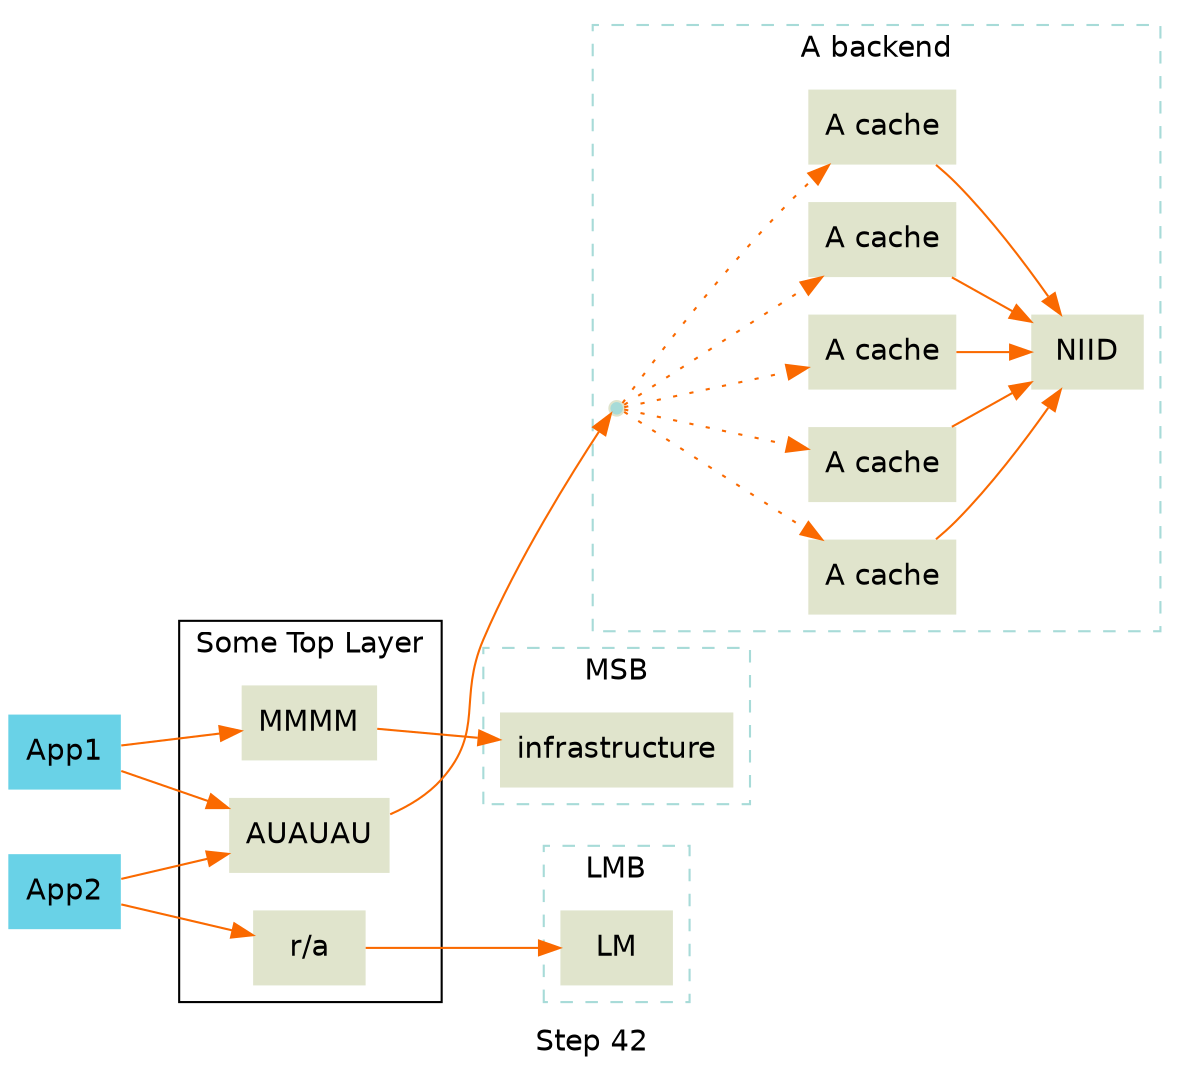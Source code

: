 digraph G
{
    graph [fontname=Helvetica, bgcolor="transparent"]
    node [fontname=Helvetica, shape=plaintext, style=filled, color="#E0E4CC"];
    edge [fontname=Helvetica, arrowhead=normal, arrowtail=dot, color="#FA6900"];

    rankdir=LR;
    {
        rank=source;
        TTTT;
        SSSCCC;
    }
  
    label = "Step 42"
    
    subgraph cluster_auth {
		label = "A backend";
        p1 [label="A cache"];
        p2 [label="A cache"];
        p3 [label="A cache"];
        p4 [label="A cache"];
        p5 [label="A cache"];
		{p1 p2 p3 p4 p5} -> NIID;
        spread [label="", fillcolor="#A7DBD8", style=filled, shape=circle, fixedsize=true, width=0.1]
        spread -> {p1 p2 p3 p4 p5} [style=dotted];
        graph[style=dashed, color="#A7DBD8"];
	}
    
    subgraph cluster_MMMM {
		label = "MSB";
        spread2 [label="infrastructure"]
        graph[style=dashed, color="#A7DBD8"];
	}

    subgraph cluster_LM {
		label = "LMB";
        LM [label="LM"];
        graph[style=dashed, color="#A7DBD8"];
	}

    subgraph cluster_APAPAPAP {
		label = "Some Top Layer";
        AUAUAU;
        MMMM;
        RRRR [label="r/a"];
    }
    
    TTTT [label="App1", style=filled, fillcolor="#69D2E7"];
    SSSCCC [label="App2", style=filled, fillcolor="#69D2E7"];
    
    TTTT -> AUAUAU;
    TTTT -> MMMM;
    MMMM -> spread2;
    AUAUAU -> spread;
    SSSCCC -> RRRR;
    SSSCCC -> AUAUAU;
    RRRR -> LM;
}